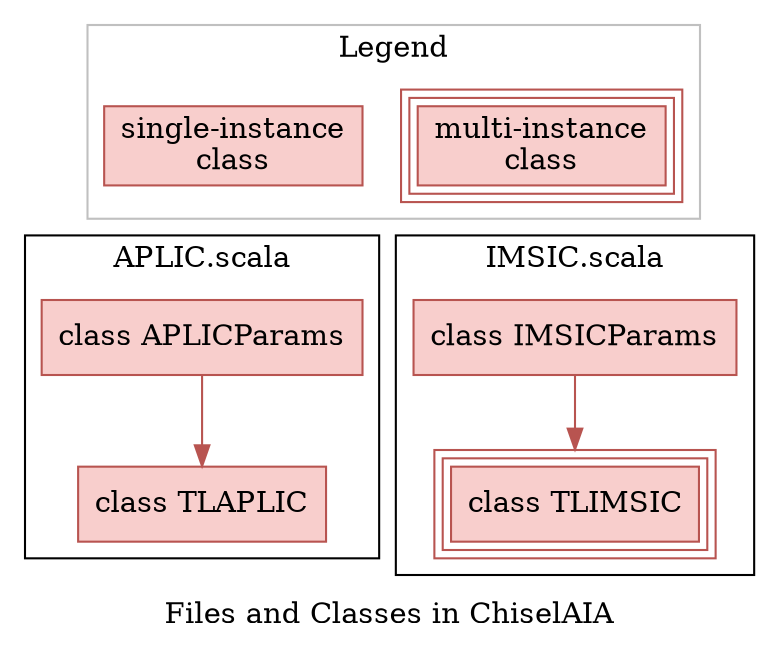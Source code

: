 digraph {
  label="Files and Classes in ChiselAIA"
  bgcolor=transparent;
  node [shape=box];

  subgraph legend {
    cluster=True;
    label=Legend;
    pencolor="gray";

    _class0[label="single-instance\nclass", style="filled", fillcolor="#F8CECC", color="#B85450"];
    _class1[label="multi-instance\nclass", peripheries=3, style="filled", fillcolor="#F8CECC", color="#B85450"];
  }

  subgraph aplic_scala {
    label="APLIC.scala";
    cluster=True;
    aplicparams [label="class APLICParams", style="filled", fillcolor="#F8CECC", color="#B85450"];
    tlaplic [label="class TLAPLIC", style="filled", fillcolor="#F8CECC", color="#B85450"];
    aplicparams -> tlaplic[color="#B85450"];
  }

  subgraph imsic_scala {
    label="IMSIC.scala";
    cluster=True;
    imsicparams [label="class IMSICParams", style="filled", fillcolor="#F8CECC", color="#B85450"];
    tlimsic [label="class TLIMSIC", peripheries=3, style="filled", fillcolor="#F8CECC", color="#B85450"];
    imsicparams -> tlimsic[color="#B85450"];
  }


  _class0 -> aplicparams[color=transparent];
  _class1 -> imsicparams[color=transparent];
}
